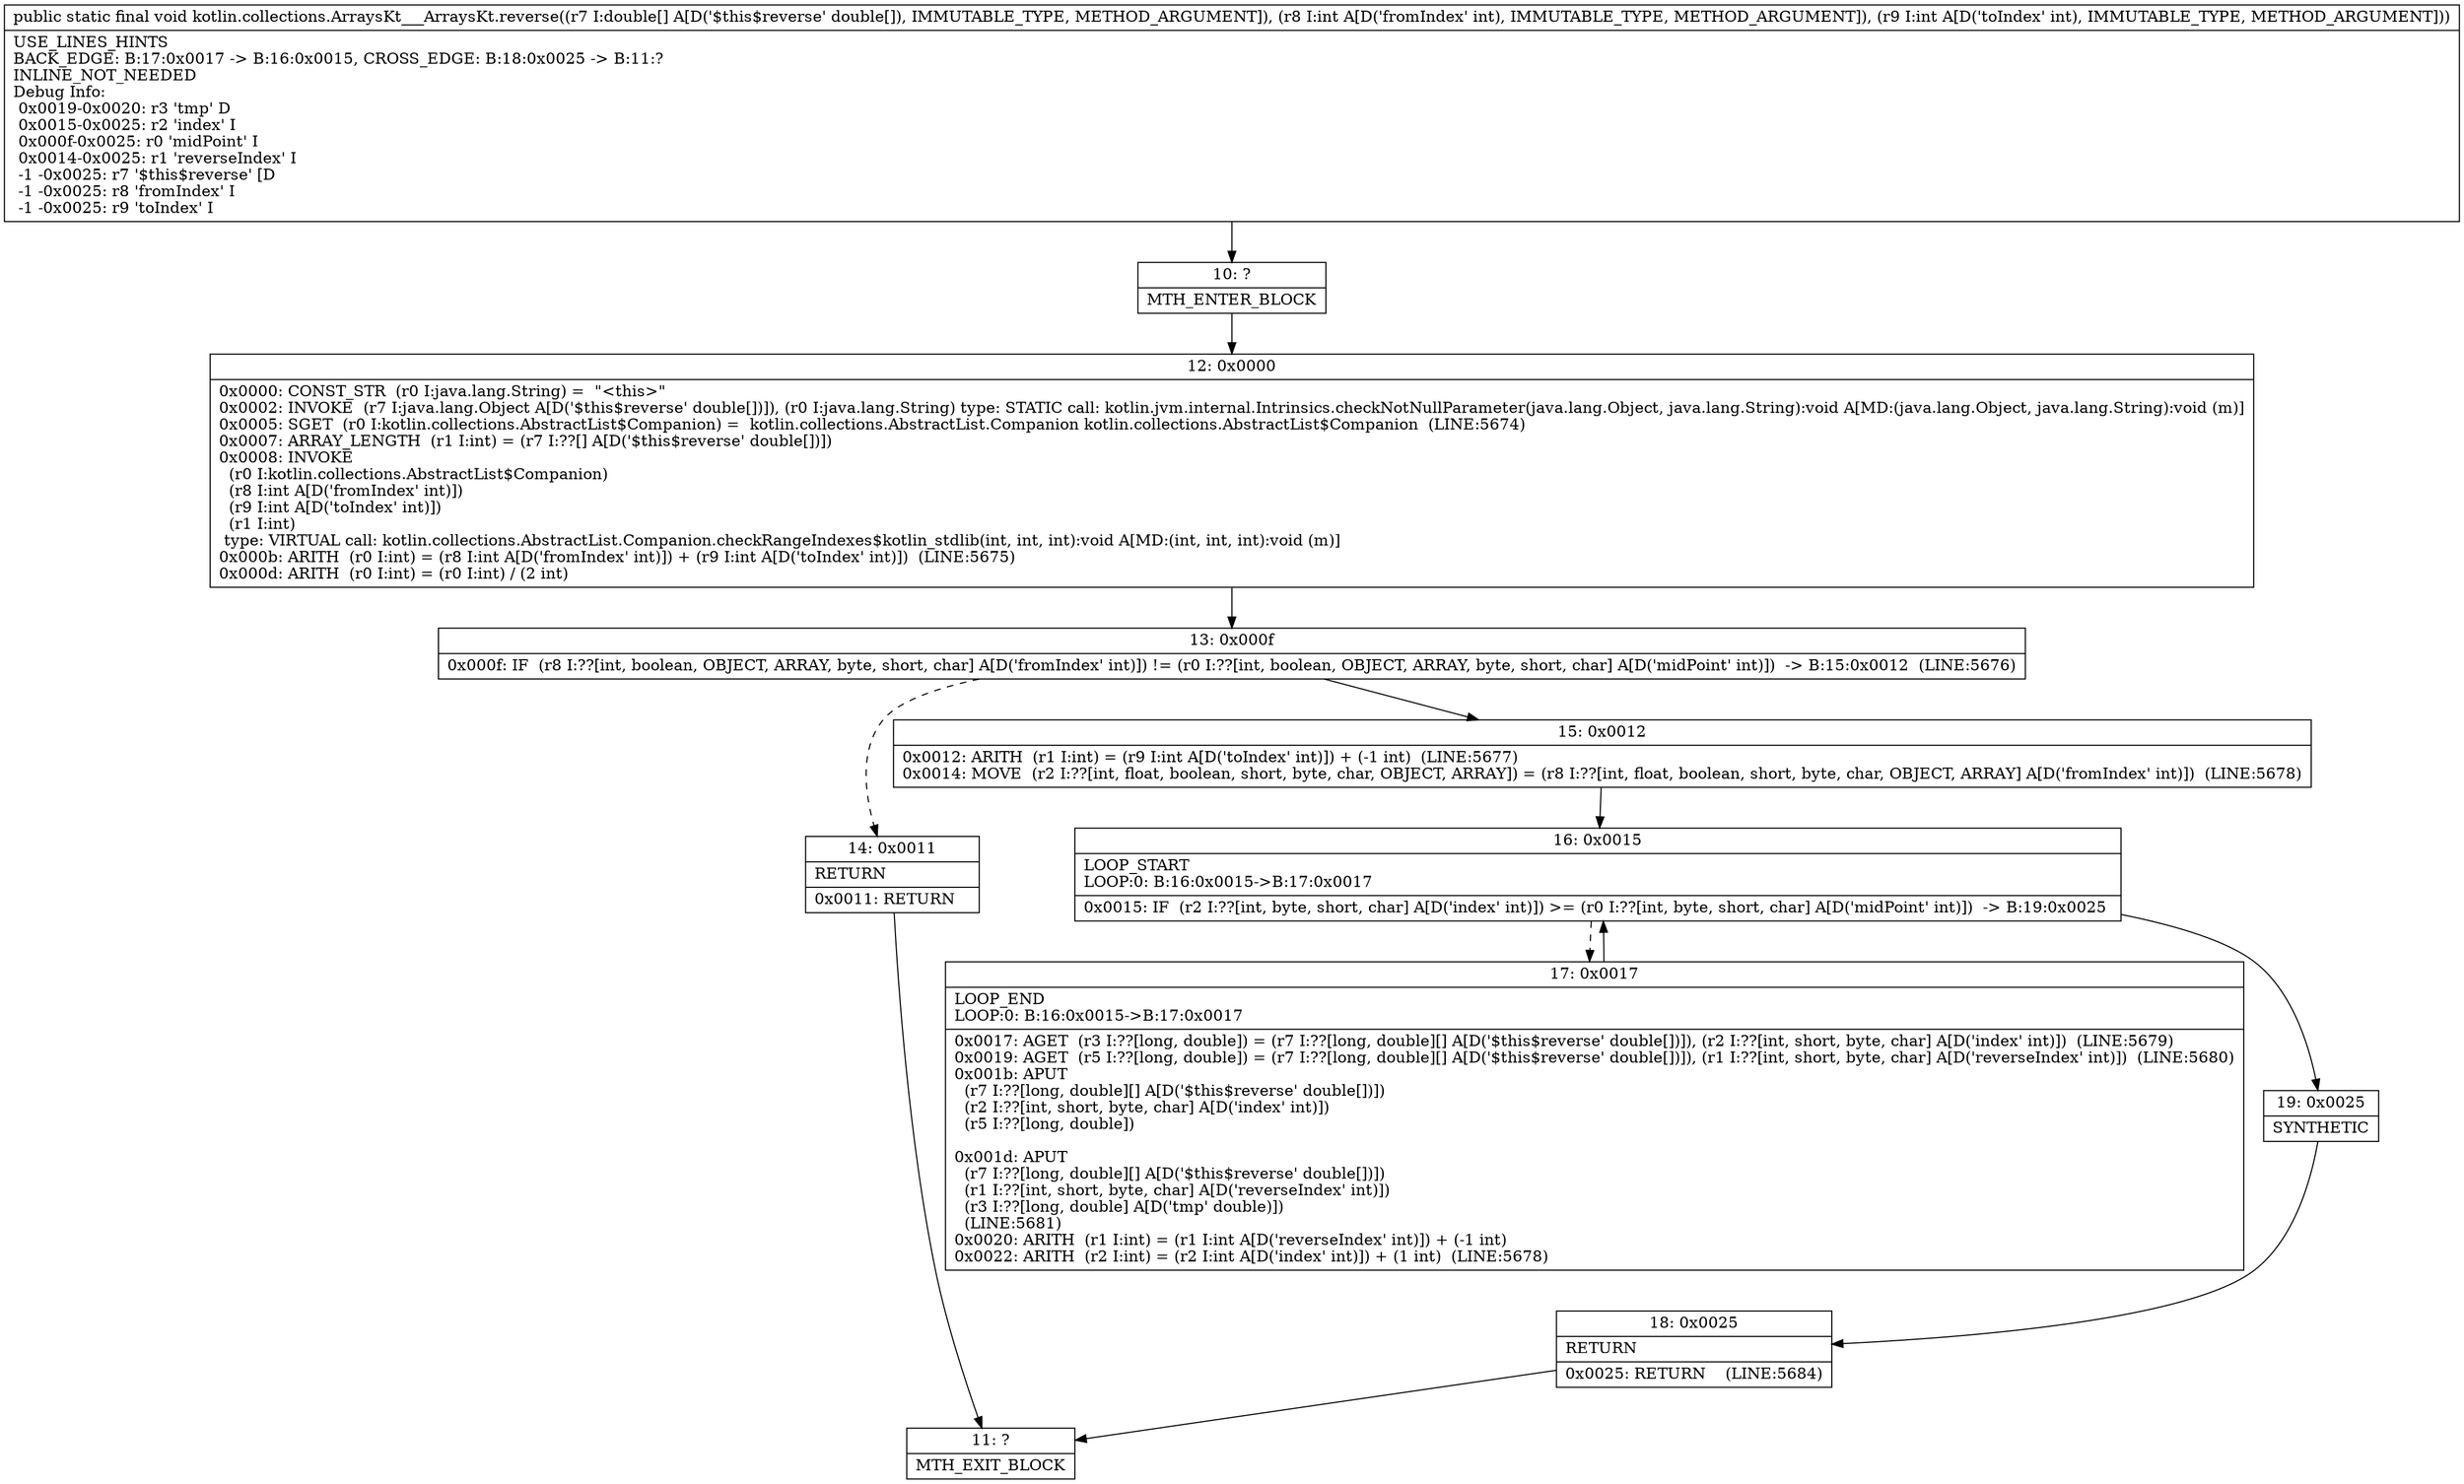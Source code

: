 digraph "CFG forkotlin.collections.ArraysKt___ArraysKt.reverse([DII)V" {
Node_10 [shape=record,label="{10\:\ ?|MTH_ENTER_BLOCK\l}"];
Node_12 [shape=record,label="{12\:\ 0x0000|0x0000: CONST_STR  (r0 I:java.lang.String) =  \"\<this\>\" \l0x0002: INVOKE  (r7 I:java.lang.Object A[D('$this$reverse' double[])]), (r0 I:java.lang.String) type: STATIC call: kotlin.jvm.internal.Intrinsics.checkNotNullParameter(java.lang.Object, java.lang.String):void A[MD:(java.lang.Object, java.lang.String):void (m)]\l0x0005: SGET  (r0 I:kotlin.collections.AbstractList$Companion) =  kotlin.collections.AbstractList.Companion kotlin.collections.AbstractList$Companion  (LINE:5674)\l0x0007: ARRAY_LENGTH  (r1 I:int) = (r7 I:??[] A[D('$this$reverse' double[])]) \l0x0008: INVOKE  \l  (r0 I:kotlin.collections.AbstractList$Companion)\l  (r8 I:int A[D('fromIndex' int)])\l  (r9 I:int A[D('toIndex' int)])\l  (r1 I:int)\l type: VIRTUAL call: kotlin.collections.AbstractList.Companion.checkRangeIndexes$kotlin_stdlib(int, int, int):void A[MD:(int, int, int):void (m)]\l0x000b: ARITH  (r0 I:int) = (r8 I:int A[D('fromIndex' int)]) + (r9 I:int A[D('toIndex' int)])  (LINE:5675)\l0x000d: ARITH  (r0 I:int) = (r0 I:int) \/ (2 int) \l}"];
Node_13 [shape=record,label="{13\:\ 0x000f|0x000f: IF  (r8 I:??[int, boolean, OBJECT, ARRAY, byte, short, char] A[D('fromIndex' int)]) != (r0 I:??[int, boolean, OBJECT, ARRAY, byte, short, char] A[D('midPoint' int)])  \-\> B:15:0x0012  (LINE:5676)\l}"];
Node_14 [shape=record,label="{14\:\ 0x0011|RETURN\l|0x0011: RETURN   \l}"];
Node_11 [shape=record,label="{11\:\ ?|MTH_EXIT_BLOCK\l}"];
Node_15 [shape=record,label="{15\:\ 0x0012|0x0012: ARITH  (r1 I:int) = (r9 I:int A[D('toIndex' int)]) + (\-1 int)  (LINE:5677)\l0x0014: MOVE  (r2 I:??[int, float, boolean, short, byte, char, OBJECT, ARRAY]) = (r8 I:??[int, float, boolean, short, byte, char, OBJECT, ARRAY] A[D('fromIndex' int)])  (LINE:5678)\l}"];
Node_16 [shape=record,label="{16\:\ 0x0015|LOOP_START\lLOOP:0: B:16:0x0015\-\>B:17:0x0017\l|0x0015: IF  (r2 I:??[int, byte, short, char] A[D('index' int)]) \>= (r0 I:??[int, byte, short, char] A[D('midPoint' int)])  \-\> B:19:0x0025 \l}"];
Node_17 [shape=record,label="{17\:\ 0x0017|LOOP_END\lLOOP:0: B:16:0x0015\-\>B:17:0x0017\l|0x0017: AGET  (r3 I:??[long, double]) = (r7 I:??[long, double][] A[D('$this$reverse' double[])]), (r2 I:??[int, short, byte, char] A[D('index' int)])  (LINE:5679)\l0x0019: AGET  (r5 I:??[long, double]) = (r7 I:??[long, double][] A[D('$this$reverse' double[])]), (r1 I:??[int, short, byte, char] A[D('reverseIndex' int)])  (LINE:5680)\l0x001b: APUT  \l  (r7 I:??[long, double][] A[D('$this$reverse' double[])])\l  (r2 I:??[int, short, byte, char] A[D('index' int)])\l  (r5 I:??[long, double])\l \l0x001d: APUT  \l  (r7 I:??[long, double][] A[D('$this$reverse' double[])])\l  (r1 I:??[int, short, byte, char] A[D('reverseIndex' int)])\l  (r3 I:??[long, double] A[D('tmp' double)])\l  (LINE:5681)\l0x0020: ARITH  (r1 I:int) = (r1 I:int A[D('reverseIndex' int)]) + (\-1 int) \l0x0022: ARITH  (r2 I:int) = (r2 I:int A[D('index' int)]) + (1 int)  (LINE:5678)\l}"];
Node_19 [shape=record,label="{19\:\ 0x0025|SYNTHETIC\l}"];
Node_18 [shape=record,label="{18\:\ 0x0025|RETURN\l|0x0025: RETURN    (LINE:5684)\l}"];
MethodNode[shape=record,label="{public static final void kotlin.collections.ArraysKt___ArraysKt.reverse((r7 I:double[] A[D('$this$reverse' double[]), IMMUTABLE_TYPE, METHOD_ARGUMENT]), (r8 I:int A[D('fromIndex' int), IMMUTABLE_TYPE, METHOD_ARGUMENT]), (r9 I:int A[D('toIndex' int), IMMUTABLE_TYPE, METHOD_ARGUMENT]))  | USE_LINES_HINTS\lBACK_EDGE: B:17:0x0017 \-\> B:16:0x0015, CROSS_EDGE: B:18:0x0025 \-\> B:11:?\lINLINE_NOT_NEEDED\lDebug Info:\l  0x0019\-0x0020: r3 'tmp' D\l  0x0015\-0x0025: r2 'index' I\l  0x000f\-0x0025: r0 'midPoint' I\l  0x0014\-0x0025: r1 'reverseIndex' I\l  \-1 \-0x0025: r7 '$this$reverse' [D\l  \-1 \-0x0025: r8 'fromIndex' I\l  \-1 \-0x0025: r9 'toIndex' I\l}"];
MethodNode -> Node_10;Node_10 -> Node_12;
Node_12 -> Node_13;
Node_13 -> Node_14[style=dashed];
Node_13 -> Node_15;
Node_14 -> Node_11;
Node_15 -> Node_16;
Node_16 -> Node_17[style=dashed];
Node_16 -> Node_19;
Node_17 -> Node_16;
Node_19 -> Node_18;
Node_18 -> Node_11;
}

